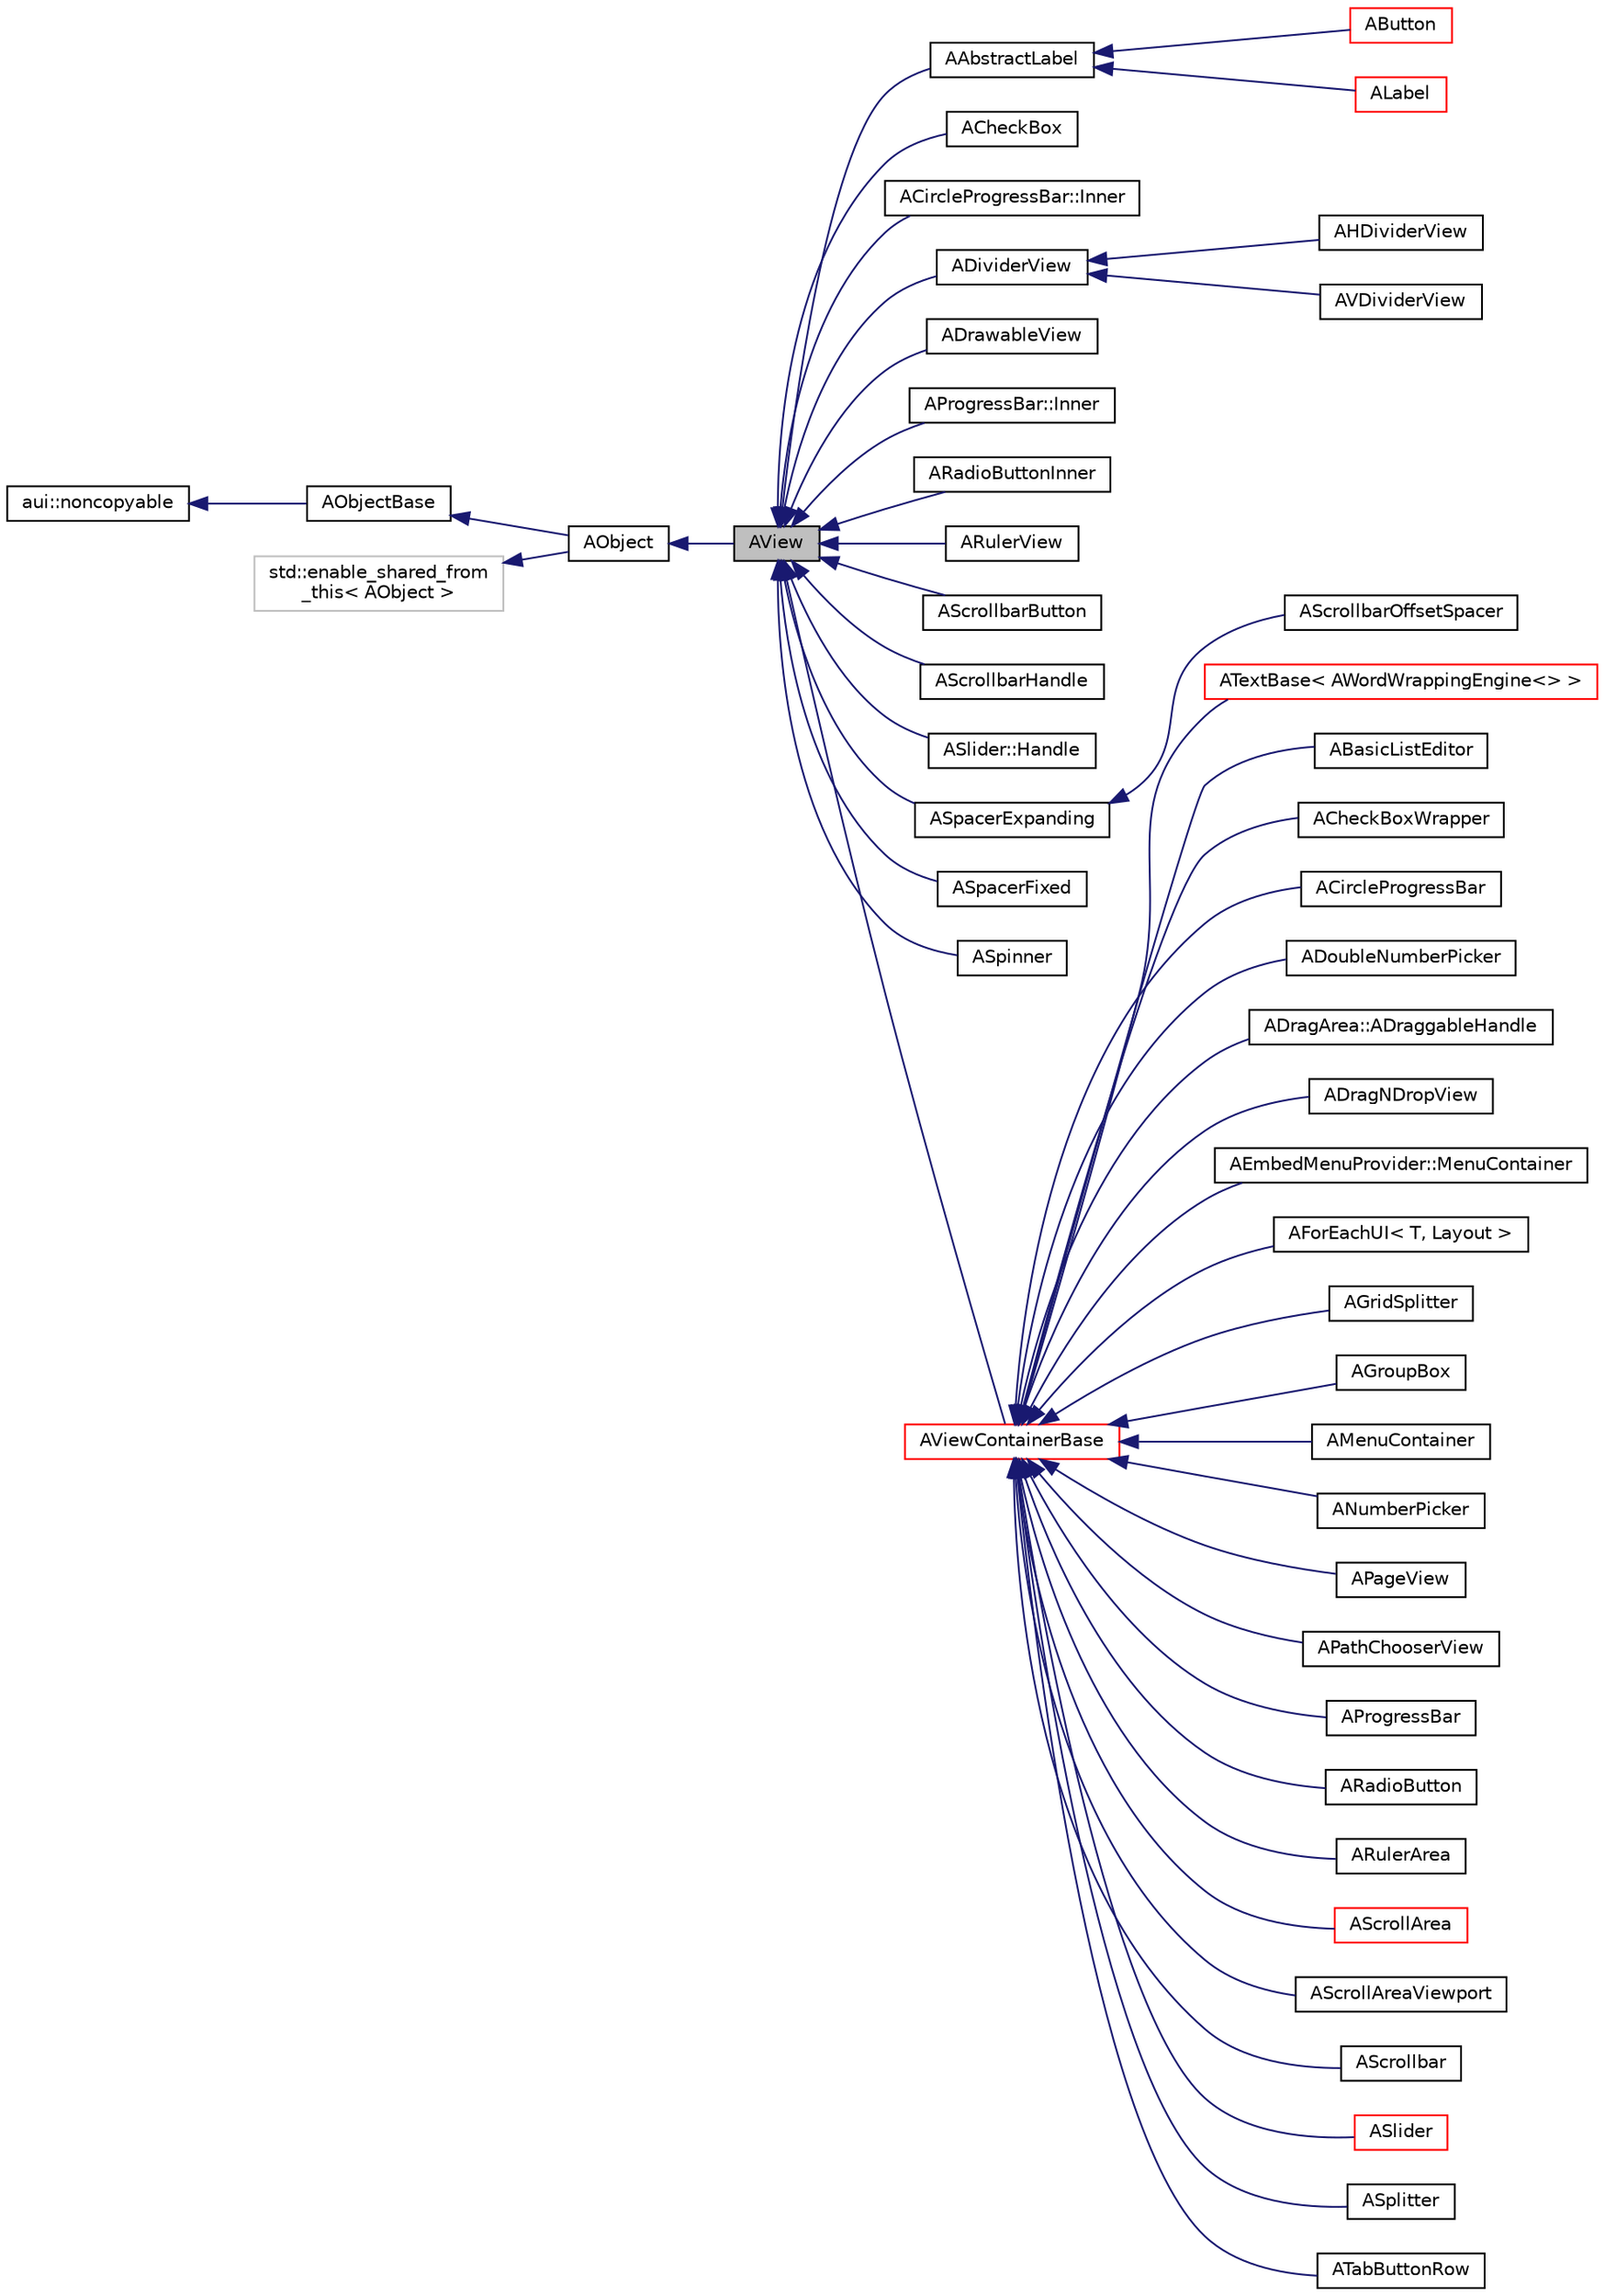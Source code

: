 digraph "AView"
{
 // LATEX_PDF_SIZE
  edge [fontname="Helvetica",fontsize="10",labelfontname="Helvetica",labelfontsize="10"];
  node [fontname="Helvetica",fontsize="10",shape=record];
  rankdir="LR";
  Node1 [label="AView",height=0.2,width=0.4,color="black", fillcolor="grey75", style="filled", fontcolor="black",tooltip="Base class of all UI objects."];
  Node2 -> Node1 [dir="back",color="midnightblue",fontsize="10",style="solid",fontname="Helvetica"];
  Node2 [label="AObject",height=0.2,width=0.4,color="black", fillcolor="white", style="filled",URL="$classAObject.html",tooltip="A base object class."];
  Node3 -> Node2 [dir="back",color="midnightblue",fontsize="10",style="solid",fontname="Helvetica"];
  Node3 [label="AObjectBase",height=0.2,width=0.4,color="black", fillcolor="white", style="filled",URL="$classAObjectBase.html",tooltip=" "];
  Node4 -> Node3 [dir="back",color="midnightblue",fontsize="10",style="solid",fontname="Helvetica"];
  Node4 [label="aui::noncopyable",height=0.2,width=0.4,color="black", fillcolor="white", style="filled",URL="$structaui_1_1noncopyable.html",tooltip="Forbids copy of your class."];
  Node5 -> Node2 [dir="back",color="midnightblue",fontsize="10",style="solid",fontname="Helvetica"];
  Node5 [label="std::enable_shared_from\l_this\< AObject \>",height=0.2,width=0.4,color="grey75", fillcolor="white", style="filled",tooltip=" "];
  Node1 -> Node6 [dir="back",color="midnightblue",fontsize="10",style="solid",fontname="Helvetica"];
  Node6 [label="AAbstractLabel",height=0.2,width=0.4,color="black", fillcolor="white", style="filled",URL="$classAAbstractLabel.html",tooltip="Represents an abstract text display view."];
  Node6 -> Node7 [dir="back",color="midnightblue",fontsize="10",style="solid",fontname="Helvetica"];
  Node7 [label="AButton",height=0.2,width=0.4,color="red", fillcolor="white", style="filled",URL="$classAButton.html",tooltip="Button with text, which can be pushed to make some action."];
  Node6 -> Node9 [dir="back",color="midnightblue",fontsize="10",style="solid",fontname="Helvetica"];
  Node9 [label="ALabel",height=0.2,width=0.4,color="red", fillcolor="white", style="filled",URL="$classALabel.html",tooltip="Represents a simple single-line text display view."];
  Node1 -> Node13 [dir="back",color="midnightblue",fontsize="10",style="solid",fontname="Helvetica"];
  Node13 [label="ACheckBox",height=0.2,width=0.4,color="black", fillcolor="white", style="filled",URL="$classACheckBox.html",tooltip="A check box (without label)."];
  Node1 -> Node14 [dir="back",color="midnightblue",fontsize="10",style="solid",fontname="Helvetica"];
  Node14 [label="ACircleProgressBar::Inner",height=0.2,width=0.4,color="black", fillcolor="white", style="filled",URL="$classACircleProgressBar_1_1Inner.html",tooltip=" "];
  Node1 -> Node15 [dir="back",color="midnightblue",fontsize="10",style="solid",fontname="Helvetica"];
  Node15 [label="ADividerView",height=0.2,width=0.4,color="black", fillcolor="white", style="filled",URL="$classADividerView.html",tooltip="Base class for AHDividerView and AVDivierView."];
  Node15 -> Node16 [dir="back",color="midnightblue",fontsize="10",style="solid",fontname="Helvetica"];
  Node16 [label="AHDividerView",height=0.2,width=0.4,color="black", fillcolor="white", style="filled",URL="$classAHDividerView.html",tooltip="A horizontal line."];
  Node15 -> Node17 [dir="back",color="midnightblue",fontsize="10",style="solid",fontname="Helvetica"];
  Node17 [label="AVDividerView",height=0.2,width=0.4,color="black", fillcolor="white", style="filled",URL="$classAVDividerView.html",tooltip="A vertical line."];
  Node1 -> Node18 [dir="back",color="midnightblue",fontsize="10",style="solid",fontname="Helvetica"];
  Node18 [label="ADrawableView",height=0.2,width=0.4,color="black", fillcolor="white", style="filled",URL="$classADrawableView.html",tooltip="Simple view to draw an IDrawable."];
  Node1 -> Node19 [dir="back",color="midnightblue",fontsize="10",style="solid",fontname="Helvetica"];
  Node19 [label="AProgressBar::Inner",height=0.2,width=0.4,color="black", fillcolor="white", style="filled",URL="$classAProgressBar_1_1Inner.html",tooltip=" "];
  Node1 -> Node20 [dir="back",color="midnightblue",fontsize="10",style="solid",fontname="Helvetica"];
  Node20 [label="ARadioButtonInner",height=0.2,width=0.4,color="black", fillcolor="white", style="filled",URL="$classARadioButtonInner.html",tooltip=" "];
  Node1 -> Node21 [dir="back",color="midnightblue",fontsize="10",style="solid",fontname="Helvetica"];
  Node21 [label="ARulerView",height=0.2,width=0.4,color="black", fillcolor="white", style="filled",URL="$classARulerView.html",tooltip="A Photoshop-like ruler for measuring display units."];
  Node1 -> Node22 [dir="back",color="midnightblue",fontsize="10",style="solid",fontname="Helvetica"];
  Node22 [label="AScrollbarButton",height=0.2,width=0.4,color="black", fillcolor="white", style="filled",URL="$classAScrollbarButton.html",tooltip=" "];
  Node1 -> Node23 [dir="back",color="midnightblue",fontsize="10",style="solid",fontname="Helvetica"];
  Node23 [label="AScrollbarHandle",height=0.2,width=0.4,color="black", fillcolor="white", style="filled",URL="$classAScrollbarHandle.html",tooltip=" "];
  Node1 -> Node24 [dir="back",color="midnightblue",fontsize="10",style="solid",fontname="Helvetica"];
  Node24 [label="ASlider::Handle",height=0.2,width=0.4,color="black", fillcolor="white", style="filled",URL="$classASlider_1_1Handle.html",tooltip=" "];
  Node1 -> Node25 [dir="back",color="midnightblue",fontsize="10",style="solid",fontname="Helvetica"];
  Node25 [label="ASpacerExpanding",height=0.2,width=0.4,color="black", fillcolor="white", style="filled",URL="$classASpacerExpanding.html",tooltip="Expanding view which is useful in UI building."];
  Node25 -> Node26 [dir="back",color="midnightblue",fontsize="10",style="solid",fontname="Helvetica"];
  Node26 [label="AScrollbarOffsetSpacer",height=0.2,width=0.4,color="black", fillcolor="white", style="filled",URL="$classAScrollbarOffsetSpacer.html",tooltip=" "];
  Node1 -> Node27 [dir="back",color="midnightblue",fontsize="10",style="solid",fontname="Helvetica"];
  Node27 [label="ASpacerFixed",height=0.2,width=0.4,color="black", fillcolor="white", style="filled",URL="$classASpacerFixed.html",tooltip="Fixed-size view which is useful in UI building."];
  Node1 -> Node28 [dir="back",color="midnightblue",fontsize="10",style="solid",fontname="Helvetica"];
  Node28 [label="ASpinner",height=0.2,width=0.4,color="black", fillcolor="white", style="filled",URL="$classASpinner.html",tooltip=" "];
  Node1 -> Node29 [dir="back",color="midnightblue",fontsize="10",style="solid",fontname="Helvetica"];
  Node29 [label="AViewContainerBase",height=0.2,width=0.4,color="red", fillcolor="white", style="filled",URL="$classAViewContainerBase.html",tooltip="A view that represents a set of views."];
  Node29 -> Node30 [dir="back",color="midnightblue",fontsize="10",style="solid",fontname="Helvetica"];
  Node30 [label="ATextBase\< AWordWrappingEngine\<\> \>",height=0.2,width=0.4,color="red", fillcolor="white", style="filled",URL="$classATextBase.html",tooltip=" "];
  Node29 -> Node32 [dir="back",color="midnightblue",fontsize="10",style="solid",fontname="Helvetica"];
  Node32 [label="ABasicListEditor",height=0.2,width=0.4,color="black", fillcolor="white", style="filled",URL="$classABasicListEditor.html",tooltip="Helper UI to edit list models."];
  Node29 -> Node33 [dir="back",color="midnightblue",fontsize="10",style="solid",fontname="Helvetica"];
  Node33 [label="ACheckBoxWrapper",height=0.2,width=0.4,color="black", fillcolor="white", style="filled",URL="$classACheckBoxWrapper.html",tooltip="View container with a checkbox."];
  Node29 -> Node34 [dir="back",color="midnightblue",fontsize="10",style="solid",fontname="Helvetica"];
  Node34 [label="ACircleProgressBar",height=0.2,width=0.4,color="black", fillcolor="white", style="filled",URL="$classACircleProgressBar.html",tooltip="A circle-shaped progress bar."];
  Node29 -> Node35 [dir="back",color="midnightblue",fontsize="10",style="solid",fontname="Helvetica"];
  Node35 [label="ADoubleNumberPicker",height=0.2,width=0.4,color="black", fillcolor="white", style="filled",URL="$classADoubleNumberPicker.html",tooltip="A text field for numbers with increase/decrease buttons."];
  Node29 -> Node36 [dir="back",color="midnightblue",fontsize="10",style="solid",fontname="Helvetica"];
  Node36 [label="ADragArea::ADraggableHandle",height=0.2,width=0.4,color="black", fillcolor="white", style="filled",URL="$classADragArea_1_1ADraggableHandle.html",tooltip=" "];
  Node29 -> Node37 [dir="back",color="midnightblue",fontsize="10",style="solid",fontname="Helvetica"];
  Node37 [label="ADragNDropView",height=0.2,width=0.4,color="black", fillcolor="white", style="filled",URL="$classADragNDropView.html",tooltip=" "];
  Node29 -> Node38 [dir="back",color="midnightblue",fontsize="10",style="solid",fontname="Helvetica"];
  Node38 [label="AEmbedMenuProvider::MenuContainer",height=0.2,width=0.4,color="black", fillcolor="white", style="filled",URL="$classAEmbedMenuProvider_1_1MenuContainer.html",tooltip=" "];
  Node29 -> Node39 [dir="back",color="midnightblue",fontsize="10",style="solid",fontname="Helvetica"];
  Node39 [label="AForEachUI\< T, Layout \>",height=0.2,width=0.4,color="black", fillcolor="white", style="filled",URL="$classAForEachUI.html",tooltip=" "];
  Node29 -> Node40 [dir="back",color="midnightblue",fontsize="10",style="solid",fontname="Helvetica"];
  Node40 [label="AGridSplitter",height=0.2,width=0.4,color="black", fillcolor="white", style="filled",URL="$classAGridSplitter.html",tooltip="A resizable grid layout."];
  Node29 -> Node41 [dir="back",color="midnightblue",fontsize="10",style="solid",fontname="Helvetica"];
  Node41 [label="AGroupBox",height=0.2,width=0.4,color="black", fillcolor="white", style="filled",URL="$classAGroupBox.html",tooltip="A titled frame."];
  Node29 -> Node42 [dir="back",color="midnightblue",fontsize="10",style="solid",fontname="Helvetica"];
  Node42 [label="AMenuContainer",height=0.2,width=0.4,color="black", fillcolor="white", style="filled",URL="$classAMenuContainer.html",tooltip=" "];
  Node29 -> Node43 [dir="back",color="midnightblue",fontsize="10",style="solid",fontname="Helvetica"];
  Node43 [label="ANumberPicker",height=0.2,width=0.4,color="black", fillcolor="white", style="filled",URL="$classANumberPicker.html",tooltip="A text field for numbers with increase/decrease buttons."];
  Node29 -> Node44 [dir="back",color="midnightblue",fontsize="10",style="solid",fontname="Helvetica"];
  Node44 [label="APageView",height=0.2,width=0.4,color="black", fillcolor="white", style="filled",URL="$classAPageView.html",tooltip="Like ATabView but without tabs line."];
  Node29 -> Node45 [dir="back",color="midnightblue",fontsize="10",style="solid",fontname="Helvetica"];
  Node45 [label="APathChooserView",height=0.2,width=0.4,color="black", fillcolor="white", style="filled",URL="$classAPathChooserView.html",tooltip="A text field with \"...\" button prompting path."];
  Node29 -> Node46 [dir="back",color="midnightblue",fontsize="10",style="solid",fontname="Helvetica"];
  Node46 [label="AProgressBar",height=0.2,width=0.4,color="black", fillcolor="white", style="filled",URL="$classAProgressBar.html",tooltip="A progress bar."];
  Node29 -> Node47 [dir="back",color="midnightblue",fontsize="10",style="solid",fontname="Helvetica"];
  Node47 [label="ARadioButton",height=0.2,width=0.4,color="black", fillcolor="white", style="filled",URL="$classARadioButton.html",tooltip="A radio button."];
  Node29 -> Node48 [dir="back",color="midnightblue",fontsize="10",style="solid",fontname="Helvetica"];
  Node48 [label="ARulerArea",height=0.2,width=0.4,color="black", fillcolor="white", style="filled",URL="$classARulerArea.html",tooltip="Photoshop-like ruler area for measuring display units."];
  Node29 -> Node49 [dir="back",color="midnightblue",fontsize="10",style="solid",fontname="Helvetica"];
  Node49 [label="AScrollArea",height=0.2,width=0.4,color="red", fillcolor="white", style="filled",URL="$classAScrollArea.html",tooltip="A scrollable container with vertical and horizontal scrollbars."];
  Node29 -> Node52 [dir="back",color="midnightblue",fontsize="10",style="solid",fontname="Helvetica"];
  Node52 [label="AScrollAreaViewport",height=0.2,width=0.4,color="black", fillcolor="white", style="filled",URL="$classAScrollAreaViewport.html",tooltip="Inner component of AScrollArea that manages rendering and event handling with custom offset (scroll)."];
  Node29 -> Node53 [dir="back",color="midnightblue",fontsize="10",style="solid",fontname="Helvetica"];
  Node53 [label="AScrollbar",height=0.2,width=0.4,color="black", fillcolor="white", style="filled",URL="$classAScrollbar.html",tooltip="A single scrollbar."];
  Node29 -> Node54 [dir="back",color="midnightblue",fontsize="10",style="solid",fontname="Helvetica"];
  Node54 [label="ASlider",height=0.2,width=0.4,color="red", fillcolor="white", style="filled",URL="$classASlider.html",tooltip="Slider control."];
  Node29 -> Node56 [dir="back",color="midnightblue",fontsize="10",style="solid",fontname="Helvetica"];
  Node56 [label="ASplitter",height=0.2,width=0.4,color="black", fillcolor="white", style="filled",URL="$classASplitter.html",tooltip="A resizeable horizontal or vertical layout."];
  Node29 -> Node57 [dir="back",color="midnightblue",fontsize="10",style="solid",fontname="Helvetica"];
  Node57 [label="ATabButtonRow",height=0.2,width=0.4,color="black", fillcolor="white", style="filled",URL="$classATabButtonRow.html",tooltip=" "];
}
